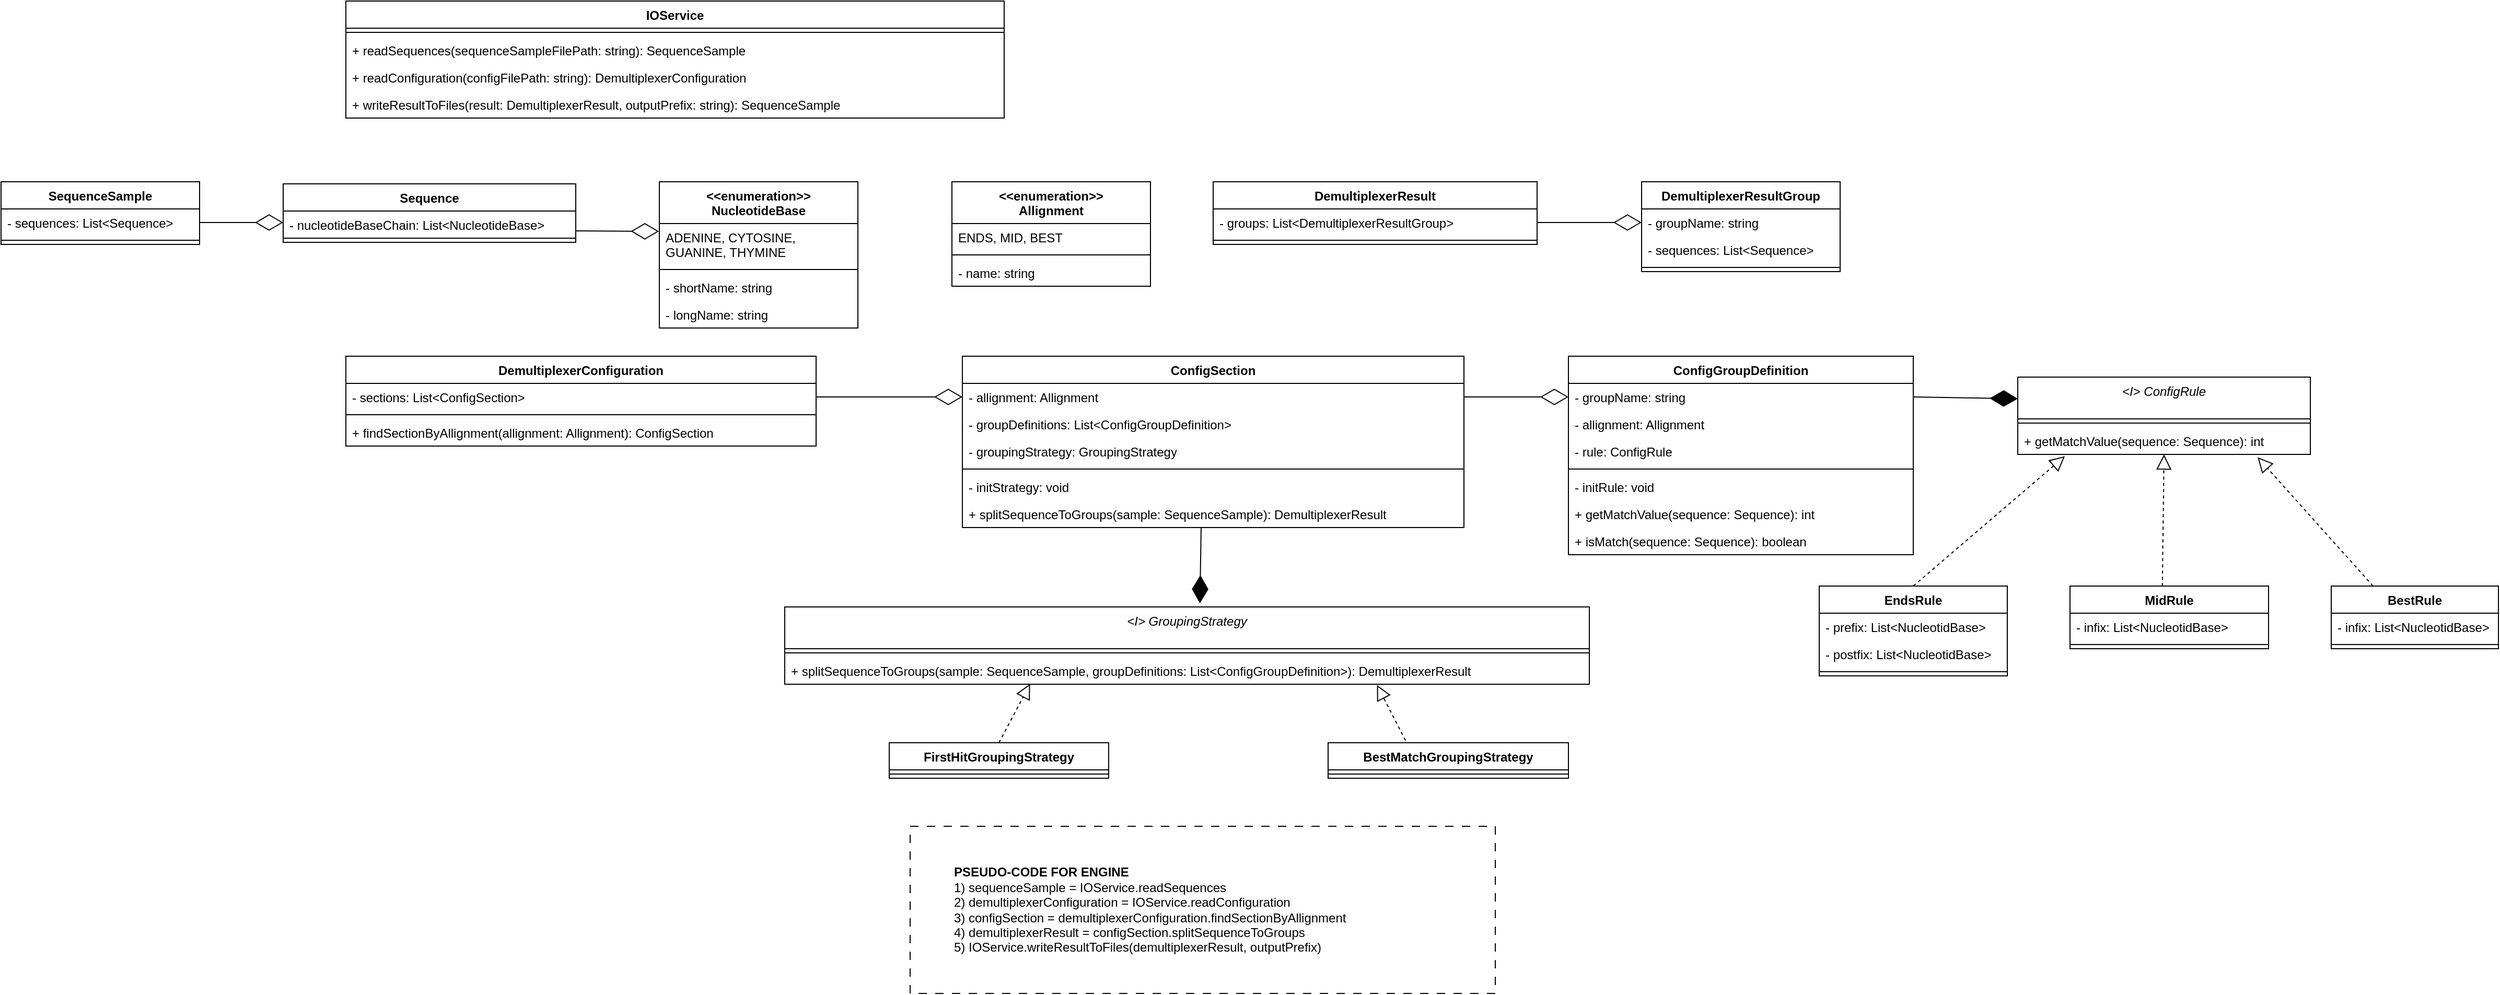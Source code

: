 <mxfile version="25.0.3">
  <diagram name="1 oldal" id="gJgrqShFCkPL8RjyrLo0">
    <mxGraphModel dx="2498" dy="748" grid="1" gridSize="10" guides="1" tooltips="1" connect="1" arrows="1" fold="1" page="1" pageScale="1" pageWidth="827" pageHeight="1169" math="0" shadow="0">
      <root>
        <mxCell id="0" />
        <mxCell id="1" parent="0" />
        <mxCell id="IwMsbEK7kWu3GnN3jvoc-1" value="IOService" style="swimlane;fontStyle=1;align=center;verticalAlign=top;childLayout=stackLayout;horizontal=1;startSize=26;horizontalStack=0;resizeParent=1;resizeParentMax=0;resizeLast=0;collapsible=1;marginBottom=0;whiteSpace=wrap;html=1;" vertex="1" parent="1">
          <mxGeometry x="-300" y="40" width="630" height="112" as="geometry" />
        </mxCell>
        <mxCell id="IwMsbEK7kWu3GnN3jvoc-3" value="" style="line;strokeWidth=1;fillColor=none;align=left;verticalAlign=middle;spacingTop=-1;spacingLeft=3;spacingRight=3;rotatable=0;labelPosition=right;points=[];portConstraint=eastwest;strokeColor=inherit;" vertex="1" parent="IwMsbEK7kWu3GnN3jvoc-1">
          <mxGeometry y="26" width="630" height="8" as="geometry" />
        </mxCell>
        <mxCell id="IwMsbEK7kWu3GnN3jvoc-4" value="+ readSequences(sequenceSampleFilePath: string): SequenceSample" style="text;strokeColor=none;fillColor=none;align=left;verticalAlign=top;spacingLeft=4;spacingRight=4;overflow=hidden;rotatable=0;points=[[0,0.5],[1,0.5]];portConstraint=eastwest;whiteSpace=wrap;html=1;" vertex="1" parent="IwMsbEK7kWu3GnN3jvoc-1">
          <mxGeometry y="34" width="630" height="26" as="geometry" />
        </mxCell>
        <mxCell id="IwMsbEK7kWu3GnN3jvoc-13" value="+ readConfiguration(configFilePath: string): DemultiplexerConfiguration" style="text;strokeColor=none;fillColor=none;align=left;verticalAlign=top;spacingLeft=4;spacingRight=4;overflow=hidden;rotatable=0;points=[[0,0.5],[1,0.5]];portConstraint=eastwest;whiteSpace=wrap;html=1;" vertex="1" parent="IwMsbEK7kWu3GnN3jvoc-1">
          <mxGeometry y="60" width="630" height="26" as="geometry" />
        </mxCell>
        <mxCell id="IwMsbEK7kWu3GnN3jvoc-59" value="+ writeResultToFiles(result: DemultiplexerResult, outputPrefix: string): SequenceSample" style="text;strokeColor=none;fillColor=none;align=left;verticalAlign=top;spacingLeft=4;spacingRight=4;overflow=hidden;rotatable=0;points=[[0,0.5],[1,0.5]];portConstraint=eastwest;whiteSpace=wrap;html=1;" vertex="1" parent="IwMsbEK7kWu3GnN3jvoc-1">
          <mxGeometry y="86" width="630" height="26" as="geometry" />
        </mxCell>
        <mxCell id="IwMsbEK7kWu3GnN3jvoc-5" value="Sequence" style="swimlane;fontStyle=1;align=center;verticalAlign=top;childLayout=stackLayout;horizontal=1;startSize=26;horizontalStack=0;resizeParent=1;resizeParentMax=0;resizeLast=0;collapsible=1;marginBottom=0;whiteSpace=wrap;html=1;" vertex="1" parent="1">
          <mxGeometry x="-360" y="215" width="280" height="56" as="geometry" />
        </mxCell>
        <mxCell id="IwMsbEK7kWu3GnN3jvoc-6" value="- nucleotideBaseChain: List&amp;lt;NucleotideBase&amp;gt;" style="text;strokeColor=none;fillColor=none;align=left;verticalAlign=top;spacingLeft=4;spacingRight=4;overflow=hidden;rotatable=0;points=[[0,0.5],[1,0.5]];portConstraint=eastwest;whiteSpace=wrap;html=1;" vertex="1" parent="IwMsbEK7kWu3GnN3jvoc-5">
          <mxGeometry y="26" width="280" height="22" as="geometry" />
        </mxCell>
        <mxCell id="IwMsbEK7kWu3GnN3jvoc-7" value="" style="line;strokeWidth=1;fillColor=none;align=left;verticalAlign=middle;spacingTop=-1;spacingLeft=3;spacingRight=3;rotatable=0;labelPosition=right;points=[];portConstraint=eastwest;strokeColor=inherit;" vertex="1" parent="IwMsbEK7kWu3GnN3jvoc-5">
          <mxGeometry y="48" width="280" height="8" as="geometry" />
        </mxCell>
        <mxCell id="IwMsbEK7kWu3GnN3jvoc-9" value="SequenceSample" style="swimlane;fontStyle=1;align=center;verticalAlign=top;childLayout=stackLayout;horizontal=1;startSize=26;horizontalStack=0;resizeParent=1;resizeParentMax=0;resizeLast=0;collapsible=1;marginBottom=0;whiteSpace=wrap;html=1;" vertex="1" parent="1">
          <mxGeometry x="-630" y="213" width="190" height="60" as="geometry" />
        </mxCell>
        <mxCell id="IwMsbEK7kWu3GnN3jvoc-10" value="- sequences: List&amp;lt;Sequence&amp;gt;" style="text;strokeColor=none;fillColor=none;align=left;verticalAlign=top;spacingLeft=4;spacingRight=4;overflow=hidden;rotatable=0;points=[[0,0.5],[1,0.5]];portConstraint=eastwest;whiteSpace=wrap;html=1;" vertex="1" parent="IwMsbEK7kWu3GnN3jvoc-9">
          <mxGeometry y="26" width="190" height="26" as="geometry" />
        </mxCell>
        <mxCell id="IwMsbEK7kWu3GnN3jvoc-11" value="" style="line;strokeWidth=1;fillColor=none;align=left;verticalAlign=middle;spacingTop=-1;spacingLeft=3;spacingRight=3;rotatable=0;labelPosition=right;points=[];portConstraint=eastwest;strokeColor=inherit;" vertex="1" parent="IwMsbEK7kWu3GnN3jvoc-9">
          <mxGeometry y="52" width="190" height="8" as="geometry" />
        </mxCell>
        <mxCell id="IwMsbEK7kWu3GnN3jvoc-14" value="DemultiplexerConfiguration" style="swimlane;fontStyle=1;align=center;verticalAlign=top;childLayout=stackLayout;horizontal=1;startSize=26;horizontalStack=0;resizeParent=1;resizeParentMax=0;resizeLast=0;collapsible=1;marginBottom=0;whiteSpace=wrap;html=1;" vertex="1" parent="1">
          <mxGeometry x="-300" y="380" width="450" height="86" as="geometry" />
        </mxCell>
        <mxCell id="IwMsbEK7kWu3GnN3jvoc-15" value="- sections: List&amp;lt;ConfigSection&amp;gt;" style="text;strokeColor=none;fillColor=none;align=left;verticalAlign=top;spacingLeft=4;spacingRight=4;overflow=hidden;rotatable=0;points=[[0,0.5],[1,0.5]];portConstraint=eastwest;whiteSpace=wrap;html=1;" vertex="1" parent="IwMsbEK7kWu3GnN3jvoc-14">
          <mxGeometry y="26" width="450" height="26" as="geometry" />
        </mxCell>
        <mxCell id="IwMsbEK7kWu3GnN3jvoc-16" value="" style="line;strokeWidth=1;fillColor=none;align=left;verticalAlign=middle;spacingTop=-1;spacingLeft=3;spacingRight=3;rotatable=0;labelPosition=right;points=[];portConstraint=eastwest;strokeColor=inherit;" vertex="1" parent="IwMsbEK7kWu3GnN3jvoc-14">
          <mxGeometry y="52" width="450" height="8" as="geometry" />
        </mxCell>
        <mxCell id="IwMsbEK7kWu3GnN3jvoc-17" value="+ findSectionByAllignment(allignment: Allignment): ConfigSection" style="text;strokeColor=none;fillColor=none;align=left;verticalAlign=top;spacingLeft=4;spacingRight=4;overflow=hidden;rotatable=0;points=[[0,0.5],[1,0.5]];portConstraint=eastwest;whiteSpace=wrap;html=1;" vertex="1" parent="IwMsbEK7kWu3GnN3jvoc-14">
          <mxGeometry y="60" width="450" height="26" as="geometry" />
        </mxCell>
        <mxCell id="IwMsbEK7kWu3GnN3jvoc-25" value="ConfigSection" style="swimlane;fontStyle=1;align=center;verticalAlign=top;childLayout=stackLayout;horizontal=1;startSize=26;horizontalStack=0;resizeParent=1;resizeParentMax=0;resizeLast=0;collapsible=1;marginBottom=0;whiteSpace=wrap;html=1;" vertex="1" parent="1">
          <mxGeometry x="290" y="380" width="480" height="164" as="geometry" />
        </mxCell>
        <mxCell id="IwMsbEK7kWu3GnN3jvoc-26" value="- allignment: Allignment" style="text;strokeColor=none;fillColor=none;align=left;verticalAlign=top;spacingLeft=4;spacingRight=4;overflow=hidden;rotatable=0;points=[[0,0.5],[1,0.5]];portConstraint=eastwest;whiteSpace=wrap;html=1;" vertex="1" parent="IwMsbEK7kWu3GnN3jvoc-25">
          <mxGeometry y="26" width="480" height="26" as="geometry" />
        </mxCell>
        <mxCell id="IwMsbEK7kWu3GnN3jvoc-38" value="- groupDefinitions: List&amp;lt;ConfigGroupDefinition&amp;gt;" style="text;strokeColor=none;fillColor=none;align=left;verticalAlign=top;spacingLeft=4;spacingRight=4;overflow=hidden;rotatable=0;points=[[0,0.5],[1,0.5]];portConstraint=eastwest;whiteSpace=wrap;html=1;" vertex="1" parent="IwMsbEK7kWu3GnN3jvoc-25">
          <mxGeometry y="52" width="480" height="26" as="geometry" />
        </mxCell>
        <mxCell id="IwMsbEK7kWu3GnN3jvoc-120" value="- groupingStrategy: GroupingStrategy" style="text;strokeColor=none;fillColor=none;align=left;verticalAlign=top;spacingLeft=4;spacingRight=4;overflow=hidden;rotatable=0;points=[[0,0.5],[1,0.5]];portConstraint=eastwest;whiteSpace=wrap;html=1;" vertex="1" parent="IwMsbEK7kWu3GnN3jvoc-25">
          <mxGeometry y="78" width="480" height="26" as="geometry" />
        </mxCell>
        <mxCell id="IwMsbEK7kWu3GnN3jvoc-27" value="" style="line;strokeWidth=1;fillColor=none;align=left;verticalAlign=middle;spacingTop=-1;spacingLeft=3;spacingRight=3;rotatable=0;labelPosition=right;points=[];portConstraint=eastwest;strokeColor=inherit;" vertex="1" parent="IwMsbEK7kWu3GnN3jvoc-25">
          <mxGeometry y="104" width="480" height="8" as="geometry" />
        </mxCell>
        <mxCell id="IwMsbEK7kWu3GnN3jvoc-28" value="- initStrategy: void" style="text;strokeColor=none;fillColor=none;align=left;verticalAlign=top;spacingLeft=4;spacingRight=4;overflow=hidden;rotatable=0;points=[[0,0.5],[1,0.5]];portConstraint=eastwest;whiteSpace=wrap;html=1;" vertex="1" parent="IwMsbEK7kWu3GnN3jvoc-25">
          <mxGeometry y="112" width="480" height="26" as="geometry" />
        </mxCell>
        <mxCell id="IwMsbEK7kWu3GnN3jvoc-123" value="+ splitSequenceToGroups(sample: SequenceSample): DemultiplexerResult" style="text;strokeColor=none;fillColor=none;align=left;verticalAlign=top;spacingLeft=4;spacingRight=4;overflow=hidden;rotatable=0;points=[[0,0.5],[1,0.5]];portConstraint=eastwest;whiteSpace=wrap;html=1;" vertex="1" parent="IwMsbEK7kWu3GnN3jvoc-25">
          <mxGeometry y="138" width="480" height="26" as="geometry" />
        </mxCell>
        <mxCell id="IwMsbEK7kWu3GnN3jvoc-29" value="" style="endArrow=diamondThin;endFill=0;endSize=24;html=1;rounded=0;exitX=1;exitY=0.5;exitDx=0;exitDy=0;entryX=0;entryY=0.5;entryDx=0;entryDy=0;" edge="1" parent="1" source="IwMsbEK7kWu3GnN3jvoc-10" target="IwMsbEK7kWu3GnN3jvoc-6">
          <mxGeometry width="160" relative="1" as="geometry">
            <mxPoint x="-70" y="353" as="sourcePoint" />
            <mxPoint x="90" y="353" as="targetPoint" />
          </mxGeometry>
        </mxCell>
        <mxCell id="IwMsbEK7kWu3GnN3jvoc-34" value="&lt;div&gt;&amp;lt;&amp;lt;enumeration&amp;gt;&amp;gt;&lt;/div&gt;Allignment" style="swimlane;fontStyle=1;align=center;verticalAlign=top;childLayout=stackLayout;horizontal=1;startSize=40;horizontalStack=0;resizeParent=1;resizeParentMax=0;resizeLast=0;collapsible=1;marginBottom=0;whiteSpace=wrap;html=1;" vertex="1" parent="1">
          <mxGeometry x="280" y="213" width="190" height="100" as="geometry" />
        </mxCell>
        <mxCell id="IwMsbEK7kWu3GnN3jvoc-35" value="ENDS, MID, BEST" style="text;strokeColor=none;fillColor=none;align=left;verticalAlign=top;spacingLeft=4;spacingRight=4;overflow=hidden;rotatable=0;points=[[0,0.5],[1,0.5]];portConstraint=eastwest;whiteSpace=wrap;html=1;" vertex="1" parent="IwMsbEK7kWu3GnN3jvoc-34">
          <mxGeometry y="40" width="190" height="26" as="geometry" />
        </mxCell>
        <mxCell id="IwMsbEK7kWu3GnN3jvoc-36" value="" style="line;strokeWidth=1;fillColor=none;align=left;verticalAlign=middle;spacingTop=-1;spacingLeft=3;spacingRight=3;rotatable=0;labelPosition=right;points=[];portConstraint=eastwest;strokeColor=inherit;" vertex="1" parent="IwMsbEK7kWu3GnN3jvoc-34">
          <mxGeometry y="66" width="190" height="8" as="geometry" />
        </mxCell>
        <mxCell id="IwMsbEK7kWu3GnN3jvoc-37" value="- name: string" style="text;strokeColor=none;fillColor=none;align=left;verticalAlign=top;spacingLeft=4;spacingRight=4;overflow=hidden;rotatable=0;points=[[0,0.5],[1,0.5]];portConstraint=eastwest;whiteSpace=wrap;html=1;" vertex="1" parent="IwMsbEK7kWu3GnN3jvoc-34">
          <mxGeometry y="74" width="190" height="26" as="geometry" />
        </mxCell>
        <mxCell id="IwMsbEK7kWu3GnN3jvoc-39" value="&lt;span style=&quot;text-align: left;&quot;&gt;ConfigGroupDefinition&lt;/span&gt;" style="swimlane;fontStyle=1;align=center;verticalAlign=top;childLayout=stackLayout;horizontal=1;startSize=26;horizontalStack=0;resizeParent=1;resizeParentMax=0;resizeLast=0;collapsible=1;marginBottom=0;whiteSpace=wrap;html=1;" vertex="1" parent="1">
          <mxGeometry x="870" y="380" width="330" height="190" as="geometry" />
        </mxCell>
        <mxCell id="IwMsbEK7kWu3GnN3jvoc-46" value="- groupName: string" style="text;strokeColor=none;fillColor=none;align=left;verticalAlign=top;spacingLeft=4;spacingRight=4;overflow=hidden;rotatable=0;points=[[0,0.5],[1,0.5]];portConstraint=eastwest;whiteSpace=wrap;html=1;" vertex="1" parent="IwMsbEK7kWu3GnN3jvoc-39">
          <mxGeometry y="26" width="330" height="26" as="geometry" />
        </mxCell>
        <mxCell id="IwMsbEK7kWu3GnN3jvoc-121" value="- allignment: Allignment" style="text;strokeColor=none;fillColor=none;align=left;verticalAlign=top;spacingLeft=4;spacingRight=4;overflow=hidden;rotatable=0;points=[[0,0.5],[1,0.5]];portConstraint=eastwest;whiteSpace=wrap;html=1;" vertex="1" parent="IwMsbEK7kWu3GnN3jvoc-39">
          <mxGeometry y="52" width="330" height="26" as="geometry" />
        </mxCell>
        <mxCell id="IwMsbEK7kWu3GnN3jvoc-64" value="- rule: ConfigRule" style="text;strokeColor=none;fillColor=none;align=left;verticalAlign=top;spacingLeft=4;spacingRight=4;overflow=hidden;rotatable=0;points=[[0,0.5],[1,0.5]];portConstraint=eastwest;whiteSpace=wrap;html=1;" vertex="1" parent="IwMsbEK7kWu3GnN3jvoc-39">
          <mxGeometry y="78" width="330" height="26" as="geometry" />
        </mxCell>
        <mxCell id="IwMsbEK7kWu3GnN3jvoc-42" value="" style="line;strokeWidth=1;fillColor=none;align=left;verticalAlign=middle;spacingTop=-1;spacingLeft=3;spacingRight=3;rotatable=0;labelPosition=right;points=[];portConstraint=eastwest;strokeColor=inherit;" vertex="1" parent="IwMsbEK7kWu3GnN3jvoc-39">
          <mxGeometry y="104" width="330" height="8" as="geometry" />
        </mxCell>
        <mxCell id="IwMsbEK7kWu3GnN3jvoc-125" value="- initRule: void" style="text;strokeColor=none;fillColor=none;align=left;verticalAlign=top;spacingLeft=4;spacingRight=4;overflow=hidden;rotatable=0;points=[[0,0.5],[1,0.5]];portConstraint=eastwest;whiteSpace=wrap;html=1;" vertex="1" parent="IwMsbEK7kWu3GnN3jvoc-39">
          <mxGeometry y="112" width="330" height="26" as="geometry" />
        </mxCell>
        <mxCell id="IwMsbEK7kWu3GnN3jvoc-127" value="+ getMatchValue(sequence: Sequence): int" style="text;strokeColor=none;fillColor=none;align=left;verticalAlign=top;spacingLeft=4;spacingRight=4;overflow=hidden;rotatable=0;points=[[0,0.5],[1,0.5]];portConstraint=eastwest;whiteSpace=wrap;html=1;" vertex="1" parent="IwMsbEK7kWu3GnN3jvoc-39">
          <mxGeometry y="138" width="330" height="26" as="geometry" />
        </mxCell>
        <mxCell id="IwMsbEK7kWu3GnN3jvoc-43" value="+ isMatch(sequence: Sequence): boolean" style="text;strokeColor=none;fillColor=none;align=left;verticalAlign=top;spacingLeft=4;spacingRight=4;overflow=hidden;rotatable=0;points=[[0,0.5],[1,0.5]];portConstraint=eastwest;whiteSpace=wrap;html=1;" vertex="1" parent="IwMsbEK7kWu3GnN3jvoc-39">
          <mxGeometry y="164" width="330" height="26" as="geometry" />
        </mxCell>
        <mxCell id="IwMsbEK7kWu3GnN3jvoc-44" value="" style="endArrow=diamondThin;endFill=0;endSize=24;html=1;rounded=0;exitX=1;exitY=0.5;exitDx=0;exitDy=0;entryX=0;entryY=0.5;entryDx=0;entryDy=0;" edge="1" parent="1" source="IwMsbEK7kWu3GnN3jvoc-15" target="IwMsbEK7kWu3GnN3jvoc-26">
          <mxGeometry width="160" relative="1" as="geometry">
            <mxPoint x="240" y="289" as="sourcePoint" />
            <mxPoint x="340" y="289" as="targetPoint" />
          </mxGeometry>
        </mxCell>
        <mxCell id="IwMsbEK7kWu3GnN3jvoc-45" value="" style="endArrow=diamondThin;endFill=0;endSize=24;html=1;rounded=0;exitX=1;exitY=0.5;exitDx=0;exitDy=0;entryX=0;entryY=0.5;entryDx=0;entryDy=0;" edge="1" parent="1" source="IwMsbEK7kWu3GnN3jvoc-26">
          <mxGeometry width="160" relative="1" as="geometry">
            <mxPoint x="350" y="429" as="sourcePoint" />
            <mxPoint x="870" y="419" as="targetPoint" />
          </mxGeometry>
        </mxCell>
        <mxCell id="IwMsbEK7kWu3GnN3jvoc-47" value="DemultiplexerResult" style="swimlane;fontStyle=1;align=center;verticalAlign=top;childLayout=stackLayout;horizontal=1;startSize=26;horizontalStack=0;resizeParent=1;resizeParentMax=0;resizeLast=0;collapsible=1;marginBottom=0;whiteSpace=wrap;html=1;" vertex="1" parent="1">
          <mxGeometry x="530" y="213" width="310" height="60" as="geometry" />
        </mxCell>
        <mxCell id="IwMsbEK7kWu3GnN3jvoc-48" value="- groups: List&amp;lt;DemultiplexerResultGroup&amp;gt;" style="text;strokeColor=none;fillColor=none;align=left;verticalAlign=top;spacingLeft=4;spacingRight=4;overflow=hidden;rotatable=0;points=[[0,0.5],[1,0.5]];portConstraint=eastwest;whiteSpace=wrap;html=1;" vertex="1" parent="IwMsbEK7kWu3GnN3jvoc-47">
          <mxGeometry y="26" width="310" height="26" as="geometry" />
        </mxCell>
        <mxCell id="IwMsbEK7kWu3GnN3jvoc-49" value="" style="line;strokeWidth=1;fillColor=none;align=left;verticalAlign=middle;spacingTop=-1;spacingLeft=3;spacingRight=3;rotatable=0;labelPosition=right;points=[];portConstraint=eastwest;strokeColor=inherit;" vertex="1" parent="IwMsbEK7kWu3GnN3jvoc-47">
          <mxGeometry y="52" width="310" height="8" as="geometry" />
        </mxCell>
        <mxCell id="IwMsbEK7kWu3GnN3jvoc-51" value="DemultiplexerResultGroup" style="swimlane;fontStyle=1;align=center;verticalAlign=top;childLayout=stackLayout;horizontal=1;startSize=26;horizontalStack=0;resizeParent=1;resizeParentMax=0;resizeLast=0;collapsible=1;marginBottom=0;whiteSpace=wrap;html=1;" vertex="1" parent="1">
          <mxGeometry x="940" y="213" width="190" height="86" as="geometry" />
        </mxCell>
        <mxCell id="IwMsbEK7kWu3GnN3jvoc-52" value="- groupName: string" style="text;strokeColor=none;fillColor=none;align=left;verticalAlign=top;spacingLeft=4;spacingRight=4;overflow=hidden;rotatable=0;points=[[0,0.5],[1,0.5]];portConstraint=eastwest;whiteSpace=wrap;html=1;" vertex="1" parent="IwMsbEK7kWu3GnN3jvoc-51">
          <mxGeometry y="26" width="190" height="26" as="geometry" />
        </mxCell>
        <mxCell id="IwMsbEK7kWu3GnN3jvoc-55" value="- sequences: List&amp;lt;Sequence&amp;gt;" style="text;strokeColor=none;fillColor=none;align=left;verticalAlign=top;spacingLeft=4;spacingRight=4;overflow=hidden;rotatable=0;points=[[0,0.5],[1,0.5]];portConstraint=eastwest;whiteSpace=wrap;html=1;" vertex="1" parent="IwMsbEK7kWu3GnN3jvoc-51">
          <mxGeometry y="52" width="190" height="26" as="geometry" />
        </mxCell>
        <mxCell id="IwMsbEK7kWu3GnN3jvoc-53" value="" style="line;strokeWidth=1;fillColor=none;align=left;verticalAlign=middle;spacingTop=-1;spacingLeft=3;spacingRight=3;rotatable=0;labelPosition=right;points=[];portConstraint=eastwest;strokeColor=inherit;" vertex="1" parent="IwMsbEK7kWu3GnN3jvoc-51">
          <mxGeometry y="78" width="190" height="8" as="geometry" />
        </mxCell>
        <mxCell id="IwMsbEK7kWu3GnN3jvoc-56" value="" style="endArrow=diamondThin;endFill=0;endSize=24;html=1;rounded=0;exitX=1;exitY=0.5;exitDx=0;exitDy=0;entryX=0;entryY=0.5;entryDx=0;entryDy=0;" edge="1" parent="1" source="IwMsbEK7kWu3GnN3jvoc-48" target="IwMsbEK7kWu3GnN3jvoc-52">
          <mxGeometry width="160" relative="1" as="geometry">
            <mxPoint x="860" y="-48" as="sourcePoint" />
            <mxPoint x="940" y="-48" as="targetPoint" />
          </mxGeometry>
        </mxCell>
        <mxCell id="IwMsbEK7kWu3GnN3jvoc-58" value="&lt;blockquote style=&quot;margin: 0 0 0 40px; border: none; padding: 0px;&quot;&gt;&lt;b&gt;PSEUDO-CODE FOR ENGINE&lt;/b&gt;&lt;/blockquote&gt;&lt;blockquote style=&quot;margin: 0 0 0 40px; border: none; padding: 0px;&quot;&gt;1)&amp;nbsp;&lt;span style=&quot;background-color: initial;&quot;&gt;sequenceSample = IOService.readSequences&lt;/span&gt;&lt;/blockquote&gt;&lt;blockquote style=&quot;margin: 0 0 0 40px; border: none; padding: 0px;&quot;&gt;&lt;div&gt;2) demultiplexerConfiguration =&amp;nbsp;&lt;span style=&quot;background-color: initial;&quot;&gt;IOService.&lt;/span&gt;&lt;span style=&quot;background-color: initial;&quot;&gt;readConfiguration&lt;/span&gt;&lt;/div&gt;&lt;div&gt;&lt;span style=&quot;background-color: initial;&quot;&gt;3) configSection =&amp;nbsp;&lt;/span&gt;&lt;span style=&quot;background-color: initial;&quot;&gt;demultiplexerConfiguration.&lt;/span&gt;&lt;span style=&quot;background-color: initial;&quot;&gt;findSectionByAllignment&lt;/span&gt;&lt;/div&gt;&lt;div&gt;&lt;span style=&quot;background-color: initial;&quot;&gt;4) d&lt;/span&gt;&lt;span style=&quot;background-color: initial;&quot;&gt;emultiplexerResult =&amp;nbsp;&lt;/span&gt;configSection&lt;span style=&quot;background-color: initial;&quot;&gt;.&lt;/span&gt;&lt;span style=&quot;background-color: initial;&quot;&gt;splitSequenceToGroups&lt;/span&gt;&lt;/div&gt;&lt;div&gt;5) IOService.writeResultToFiles(demultiplexerResult, outputPrefix)&lt;/div&gt;&lt;/blockquote&gt;" style="rounded=0;whiteSpace=wrap;html=1;align=left;dashed=1;dashPattern=8 8;" vertex="1" parent="1">
          <mxGeometry x="240" y="830" width="560" height="160" as="geometry" />
        </mxCell>
        <mxCell id="IwMsbEK7kWu3GnN3jvoc-60" value="&lt;div&gt;&lt;span style=&quot;font-weight: normal;&quot;&gt;&lt;i&gt;&amp;lt;I&amp;gt; ConfigRule&lt;/i&gt;&lt;/span&gt;&lt;/div&gt;" style="swimlane;fontStyle=1;align=center;verticalAlign=top;childLayout=stackLayout;horizontal=1;startSize=40;horizontalStack=0;resizeParent=1;resizeParentMax=0;resizeLast=0;collapsible=1;marginBottom=0;whiteSpace=wrap;html=1;" vertex="1" parent="1">
          <mxGeometry x="1300" y="400" width="280" height="74" as="geometry" />
        </mxCell>
        <mxCell id="IwMsbEK7kWu3GnN3jvoc-62" value="" style="line;strokeWidth=1;fillColor=none;align=left;verticalAlign=middle;spacingTop=-1;spacingLeft=3;spacingRight=3;rotatable=0;labelPosition=right;points=[];portConstraint=eastwest;strokeColor=inherit;" vertex="1" parent="IwMsbEK7kWu3GnN3jvoc-60">
          <mxGeometry y="40" width="280" height="8" as="geometry" />
        </mxCell>
        <mxCell id="IwMsbEK7kWu3GnN3jvoc-115" value="+ getMatchValue(sequence: Sequence): int" style="text;strokeColor=none;fillColor=none;align=left;verticalAlign=top;spacingLeft=4;spacingRight=4;overflow=hidden;rotatable=0;points=[[0,0.5],[1,0.5]];portConstraint=eastwest;whiteSpace=wrap;html=1;" vertex="1" parent="IwMsbEK7kWu3GnN3jvoc-60">
          <mxGeometry y="48" width="280" height="26" as="geometry" />
        </mxCell>
        <mxCell id="IwMsbEK7kWu3GnN3jvoc-66" value="" style="endArrow=block;dashed=1;endFill=0;endSize=12;html=1;rounded=0;exitX=0.25;exitY=0;exitDx=0;exitDy=0;entryX=0.82;entryY=1.106;entryDx=0;entryDy=0;entryPerimeter=0;" edge="1" parent="1" source="IwMsbEK7kWu3GnN3jvoc-106" target="IwMsbEK7kWu3GnN3jvoc-115">
          <mxGeometry width="160" relative="1" as="geometry">
            <mxPoint x="1560" y="530" as="sourcePoint" />
            <mxPoint x="1533.24" y="492.39" as="targetPoint" />
          </mxGeometry>
        </mxCell>
        <mxCell id="IwMsbEK7kWu3GnN3jvoc-67" value="" style="endArrow=block;dashed=1;endFill=0;endSize=12;html=1;rounded=0;entryX=0.5;entryY=1;entryDx=0;entryDy=0;exitX=0.465;exitY=0.003;exitDx=0;exitDy=0;exitPerimeter=0;" edge="1" parent="1" source="IwMsbEK7kWu3GnN3jvoc-102" target="IwMsbEK7kWu3GnN3jvoc-60">
          <mxGeometry width="160" relative="1" as="geometry">
            <mxPoint x="1560" y="430" as="sourcePoint" />
            <mxPoint x="1440" y="493.248" as="targetPoint" />
          </mxGeometry>
        </mxCell>
        <mxCell id="IwMsbEK7kWu3GnN3jvoc-68" value="" style="endArrow=block;dashed=1;endFill=0;endSize=12;html=1;rounded=0;entryX=0.161;entryY=1.066;entryDx=0;entryDy=0;exitX=0.5;exitY=0;exitDx=0;exitDy=0;entryPerimeter=0;" edge="1" parent="1" source="IwMsbEK7kWu3GnN3jvoc-96" target="IwMsbEK7kWu3GnN3jvoc-115">
          <mxGeometry width="160" relative="1" as="geometry">
            <mxPoint x="1560" y="340" as="sourcePoint" />
            <mxPoint x="1328.0" y="494.106" as="targetPoint" />
          </mxGeometry>
        </mxCell>
        <mxCell id="IwMsbEK7kWu3GnN3jvoc-75" value="FirstHitGroupingStrategy" style="swimlane;fontStyle=1;align=center;verticalAlign=top;childLayout=stackLayout;horizontal=1;startSize=26;horizontalStack=0;resizeParent=1;resizeParentMax=0;resizeLast=0;collapsible=1;marginBottom=0;whiteSpace=wrap;html=1;" vertex="1" parent="1">
          <mxGeometry x="220" y="750" width="210" height="34" as="geometry" />
        </mxCell>
        <mxCell id="IwMsbEK7kWu3GnN3jvoc-78" value="" style="line;strokeWidth=1;fillColor=none;align=left;verticalAlign=middle;spacingTop=-1;spacingLeft=3;spacingRight=3;rotatable=0;labelPosition=right;points=[];portConstraint=eastwest;strokeColor=inherit;" vertex="1" parent="IwMsbEK7kWu3GnN3jvoc-75">
          <mxGeometry y="26" width="210" height="8" as="geometry" />
        </mxCell>
        <mxCell id="IwMsbEK7kWu3GnN3jvoc-80" value="BestMatchGroupingStrategy" style="swimlane;fontStyle=1;align=center;verticalAlign=top;childLayout=stackLayout;horizontal=1;startSize=26;horizontalStack=0;resizeParent=1;resizeParentMax=0;resizeLast=0;collapsible=1;marginBottom=0;whiteSpace=wrap;html=1;" vertex="1" parent="1">
          <mxGeometry x="640" y="750" width="230" height="34" as="geometry" />
        </mxCell>
        <mxCell id="IwMsbEK7kWu3GnN3jvoc-83" value="" style="line;strokeWidth=1;fillColor=none;align=left;verticalAlign=middle;spacingTop=-1;spacingLeft=3;spacingRight=3;rotatable=0;labelPosition=right;points=[];portConstraint=eastwest;strokeColor=inherit;" vertex="1" parent="IwMsbEK7kWu3GnN3jvoc-80">
          <mxGeometry y="26" width="230" height="8" as="geometry" />
        </mxCell>
        <mxCell id="IwMsbEK7kWu3GnN3jvoc-85" value="&lt;div&gt;&lt;span style=&quot;font-weight: normal;&quot;&gt;&lt;i&gt;&amp;lt;I&amp;gt; GroupingStrategy&lt;/i&gt;&lt;/span&gt;&lt;/div&gt;" style="swimlane;fontStyle=1;align=center;verticalAlign=top;childLayout=stackLayout;horizontal=1;startSize=40;horizontalStack=0;resizeParent=1;resizeParentMax=0;resizeLast=0;collapsible=1;marginBottom=0;whiteSpace=wrap;html=1;" vertex="1" parent="1">
          <mxGeometry x="120" y="620" width="770" height="74" as="geometry" />
        </mxCell>
        <mxCell id="IwMsbEK7kWu3GnN3jvoc-86" value="" style="line;strokeWidth=1;fillColor=none;align=left;verticalAlign=middle;spacingTop=-1;spacingLeft=3;spacingRight=3;rotatable=0;labelPosition=right;points=[];portConstraint=eastwest;strokeColor=inherit;" vertex="1" parent="IwMsbEK7kWu3GnN3jvoc-85">
          <mxGeometry y="40" width="770" height="8" as="geometry" />
        </mxCell>
        <mxCell id="IwMsbEK7kWu3GnN3jvoc-87" value="+ splitSequenceToGroups(sample: SequenceSample, groupDefinitions: List&amp;lt;ConfigGroupDefinition&amp;gt;): DemultiplexerResult" style="text;strokeColor=none;fillColor=none;align=left;verticalAlign=top;spacingLeft=4;spacingRight=4;overflow=hidden;rotatable=0;points=[[0,0.5],[1,0.5]];portConstraint=eastwest;whiteSpace=wrap;html=1;" vertex="1" parent="IwMsbEK7kWu3GnN3jvoc-85">
          <mxGeometry y="48" width="770" height="26" as="geometry" />
        </mxCell>
        <mxCell id="IwMsbEK7kWu3GnN3jvoc-91" value="" style="endArrow=block;dashed=1;endFill=0;endSize=12;html=1;rounded=0;entryX=0.305;entryY=0.986;entryDx=0;entryDy=0;entryPerimeter=0;exitX=0.5;exitY=0;exitDx=0;exitDy=0;" edge="1" parent="1" source="IwMsbEK7kWu3GnN3jvoc-75" target="IwMsbEK7kWu3GnN3jvoc-87">
          <mxGeometry width="160" relative="1" as="geometry">
            <mxPoint x="1570" y="460" as="sourcePoint" />
            <mxPoint x="1501" y="389" as="targetPoint" />
          </mxGeometry>
        </mxCell>
        <mxCell id="IwMsbEK7kWu3GnN3jvoc-92" value="" style="endArrow=block;dashed=1;endFill=0;endSize=12;html=1;rounded=0;entryX=0.736;entryY=1.026;entryDx=0;entryDy=0;entryPerimeter=0;exitX=0.322;exitY=-0.065;exitDx=0;exitDy=0;exitPerimeter=0;" edge="1" parent="1" source="IwMsbEK7kWu3GnN3jvoc-80" target="IwMsbEK7kWu3GnN3jvoc-87">
          <mxGeometry width="160" relative="1" as="geometry">
            <mxPoint x="335" y="760" as="sourcePoint" />
            <mxPoint x="410" y="706" as="targetPoint" />
          </mxGeometry>
        </mxCell>
        <mxCell id="IwMsbEK7kWu3GnN3jvoc-93" value="" style="endArrow=diamondThin;endFill=1;endSize=24;html=1;rounded=0;entryX=0.516;entryY=-0.047;entryDx=0;entryDy=0;entryPerimeter=0;exitX=0.476;exitY=1.004;exitDx=0;exitDy=0;exitPerimeter=0;" edge="1" parent="1" source="IwMsbEK7kWu3GnN3jvoc-123" target="IwMsbEK7kWu3GnN3jvoc-85">
          <mxGeometry width="160" relative="1" as="geometry">
            <mxPoint x="517" y="530" as="sourcePoint" />
            <mxPoint x="519.58" y="513.61" as="targetPoint" />
          </mxGeometry>
        </mxCell>
        <mxCell id="IwMsbEK7kWu3GnN3jvoc-96" value="&lt;span style=&quot;text-align: left;&quot;&gt;EndsRule&lt;/span&gt;" style="swimlane;fontStyle=1;align=center;verticalAlign=top;childLayout=stackLayout;horizontal=1;startSize=26;horizontalStack=0;resizeParent=1;resizeParentMax=0;resizeLast=0;collapsible=1;marginBottom=0;whiteSpace=wrap;html=1;" vertex="1" parent="1">
          <mxGeometry x="1110" y="600" width="180" height="86" as="geometry" />
        </mxCell>
        <mxCell id="IwMsbEK7kWu3GnN3jvoc-97" value="- prefix: List&amp;lt;NucleotidBase&amp;gt;" style="text;strokeColor=none;fillColor=none;align=left;verticalAlign=top;spacingLeft=4;spacingRight=4;overflow=hidden;rotatable=0;points=[[0,0.5],[1,0.5]];portConstraint=eastwest;whiteSpace=wrap;html=1;" vertex="1" parent="IwMsbEK7kWu3GnN3jvoc-96">
          <mxGeometry y="26" width="180" height="26" as="geometry" />
        </mxCell>
        <mxCell id="IwMsbEK7kWu3GnN3jvoc-101" value="- postfix: List&amp;lt;NucleotidBase&amp;gt;" style="text;strokeColor=none;fillColor=none;align=left;verticalAlign=top;spacingLeft=4;spacingRight=4;overflow=hidden;rotatable=0;points=[[0,0.5],[1,0.5]];portConstraint=eastwest;whiteSpace=wrap;html=1;" vertex="1" parent="IwMsbEK7kWu3GnN3jvoc-96">
          <mxGeometry y="52" width="180" height="26" as="geometry" />
        </mxCell>
        <mxCell id="IwMsbEK7kWu3GnN3jvoc-99" value="" style="line;strokeWidth=1;fillColor=none;align=left;verticalAlign=middle;spacingTop=-1;spacingLeft=3;spacingRight=3;rotatable=0;labelPosition=right;points=[];portConstraint=eastwest;strokeColor=inherit;" vertex="1" parent="IwMsbEK7kWu3GnN3jvoc-96">
          <mxGeometry y="78" width="180" height="8" as="geometry" />
        </mxCell>
        <mxCell id="IwMsbEK7kWu3GnN3jvoc-102" value="&lt;span style=&quot;text-align: left;&quot;&gt;MidRule&lt;/span&gt;" style="swimlane;fontStyle=1;align=center;verticalAlign=top;childLayout=stackLayout;horizontal=1;startSize=26;horizontalStack=0;resizeParent=1;resizeParentMax=0;resizeLast=0;collapsible=1;marginBottom=0;whiteSpace=wrap;html=1;" vertex="1" parent="1">
          <mxGeometry x="1350" y="600" width="190" height="60" as="geometry" />
        </mxCell>
        <mxCell id="IwMsbEK7kWu3GnN3jvoc-103" value="- infix: List&amp;lt;NucleotidBase&amp;gt;" style="text;strokeColor=none;fillColor=none;align=left;verticalAlign=top;spacingLeft=4;spacingRight=4;overflow=hidden;rotatable=0;points=[[0,0.5],[1,0.5]];portConstraint=eastwest;whiteSpace=wrap;html=1;" vertex="1" parent="IwMsbEK7kWu3GnN3jvoc-102">
          <mxGeometry y="26" width="190" height="26" as="geometry" />
        </mxCell>
        <mxCell id="IwMsbEK7kWu3GnN3jvoc-105" value="" style="line;strokeWidth=1;fillColor=none;align=left;verticalAlign=middle;spacingTop=-1;spacingLeft=3;spacingRight=3;rotatable=0;labelPosition=right;points=[];portConstraint=eastwest;strokeColor=inherit;" vertex="1" parent="IwMsbEK7kWu3GnN3jvoc-102">
          <mxGeometry y="52" width="190" height="8" as="geometry" />
        </mxCell>
        <mxCell id="IwMsbEK7kWu3GnN3jvoc-106" value="&lt;span style=&quot;text-align: left;&quot;&gt;BestRule&lt;/span&gt;" style="swimlane;fontStyle=1;align=center;verticalAlign=top;childLayout=stackLayout;horizontal=1;startSize=26;horizontalStack=0;resizeParent=1;resizeParentMax=0;resizeLast=0;collapsible=1;marginBottom=0;whiteSpace=wrap;html=1;" vertex="1" parent="1">
          <mxGeometry x="1600" y="600" width="160" height="60" as="geometry" />
        </mxCell>
        <mxCell id="IwMsbEK7kWu3GnN3jvoc-107" value="- infix: List&amp;lt;NucleotidBase&amp;gt;" style="text;strokeColor=none;fillColor=none;align=left;verticalAlign=top;spacingLeft=4;spacingRight=4;overflow=hidden;rotatable=0;points=[[0,0.5],[1,0.5]];portConstraint=eastwest;whiteSpace=wrap;html=1;" vertex="1" parent="IwMsbEK7kWu3GnN3jvoc-106">
          <mxGeometry y="26" width="160" height="26" as="geometry" />
        </mxCell>
        <mxCell id="IwMsbEK7kWu3GnN3jvoc-109" value="" style="line;strokeWidth=1;fillColor=none;align=left;verticalAlign=middle;spacingTop=-1;spacingLeft=3;spacingRight=3;rotatable=0;labelPosition=right;points=[];portConstraint=eastwest;strokeColor=inherit;" vertex="1" parent="IwMsbEK7kWu3GnN3jvoc-106">
          <mxGeometry y="52" width="160" height="8" as="geometry" />
        </mxCell>
        <mxCell id="IwMsbEK7kWu3GnN3jvoc-111" value="" style="endArrow=diamondThin;endFill=1;endSize=24;html=1;rounded=0;entryX=0;entryY=0.28;entryDx=0;entryDy=0;exitX=1;exitY=0.5;exitDx=0;exitDy=0;entryPerimeter=0;" edge="1" parent="1" source="IwMsbEK7kWu3GnN3jvoc-46" target="IwMsbEK7kWu3GnN3jvoc-60">
          <mxGeometry width="160" relative="1" as="geometry">
            <mxPoint x="529.58" y="620" as="sourcePoint" />
            <mxPoint x="531" y="707" as="targetPoint" />
          </mxGeometry>
        </mxCell>
        <mxCell id="IwMsbEK7kWu3GnN3jvoc-128" value="&lt;div&gt;&amp;lt;&amp;lt;enumeration&amp;gt;&amp;gt;&lt;/div&gt;&lt;span style=&quot;text-align: left;&quot;&gt;NucleotideBase&lt;/span&gt;" style="swimlane;fontStyle=1;align=center;verticalAlign=top;childLayout=stackLayout;horizontal=1;startSize=40;horizontalStack=0;resizeParent=1;resizeParentMax=0;resizeLast=0;collapsible=1;marginBottom=0;whiteSpace=wrap;html=1;" vertex="1" parent="1">
          <mxGeometry y="213" width="190" height="140" as="geometry" />
        </mxCell>
        <mxCell id="IwMsbEK7kWu3GnN3jvoc-129" value="ADENINE, CYTOSINE, GUANINE, THYMINE&amp;nbsp;" style="text;strokeColor=none;fillColor=none;align=left;verticalAlign=top;spacingLeft=4;spacingRight=4;overflow=hidden;rotatable=0;points=[[0,0.5],[1,0.5]];portConstraint=eastwest;whiteSpace=wrap;html=1;" vertex="1" parent="IwMsbEK7kWu3GnN3jvoc-128">
          <mxGeometry y="40" width="190" height="40" as="geometry" />
        </mxCell>
        <mxCell id="IwMsbEK7kWu3GnN3jvoc-130" value="" style="line;strokeWidth=1;fillColor=none;align=left;verticalAlign=middle;spacingTop=-1;spacingLeft=3;spacingRight=3;rotatable=0;labelPosition=right;points=[];portConstraint=eastwest;strokeColor=inherit;" vertex="1" parent="IwMsbEK7kWu3GnN3jvoc-128">
          <mxGeometry y="80" width="190" height="8" as="geometry" />
        </mxCell>
        <mxCell id="IwMsbEK7kWu3GnN3jvoc-131" value="- shortName: string" style="text;strokeColor=none;fillColor=none;align=left;verticalAlign=top;spacingLeft=4;spacingRight=4;overflow=hidden;rotatable=0;points=[[0,0.5],[1,0.5]];portConstraint=eastwest;whiteSpace=wrap;html=1;" vertex="1" parent="IwMsbEK7kWu3GnN3jvoc-128">
          <mxGeometry y="88" width="190" height="26" as="geometry" />
        </mxCell>
        <mxCell id="IwMsbEK7kWu3GnN3jvoc-133" value="- longName: string" style="text;strokeColor=none;fillColor=none;align=left;verticalAlign=top;spacingLeft=4;spacingRight=4;overflow=hidden;rotatable=0;points=[[0,0.5],[1,0.5]];portConstraint=eastwest;whiteSpace=wrap;html=1;" vertex="1" parent="IwMsbEK7kWu3GnN3jvoc-128">
          <mxGeometry y="114" width="190" height="26" as="geometry" />
        </mxCell>
        <mxCell id="IwMsbEK7kWu3GnN3jvoc-135" value="" style="endArrow=diamondThin;endFill=0;endSize=24;html=1;rounded=0;entryX=-0.002;entryY=0.187;entryDx=0;entryDy=0;entryPerimeter=0;" edge="1" parent="1" target="IwMsbEK7kWu3GnN3jvoc-129">
          <mxGeometry width="160" relative="1" as="geometry">
            <mxPoint x="-80" y="260" as="sourcePoint" />
            <mxPoint x="-350" y="262" as="targetPoint" />
          </mxGeometry>
        </mxCell>
      </root>
    </mxGraphModel>
  </diagram>
</mxfile>
